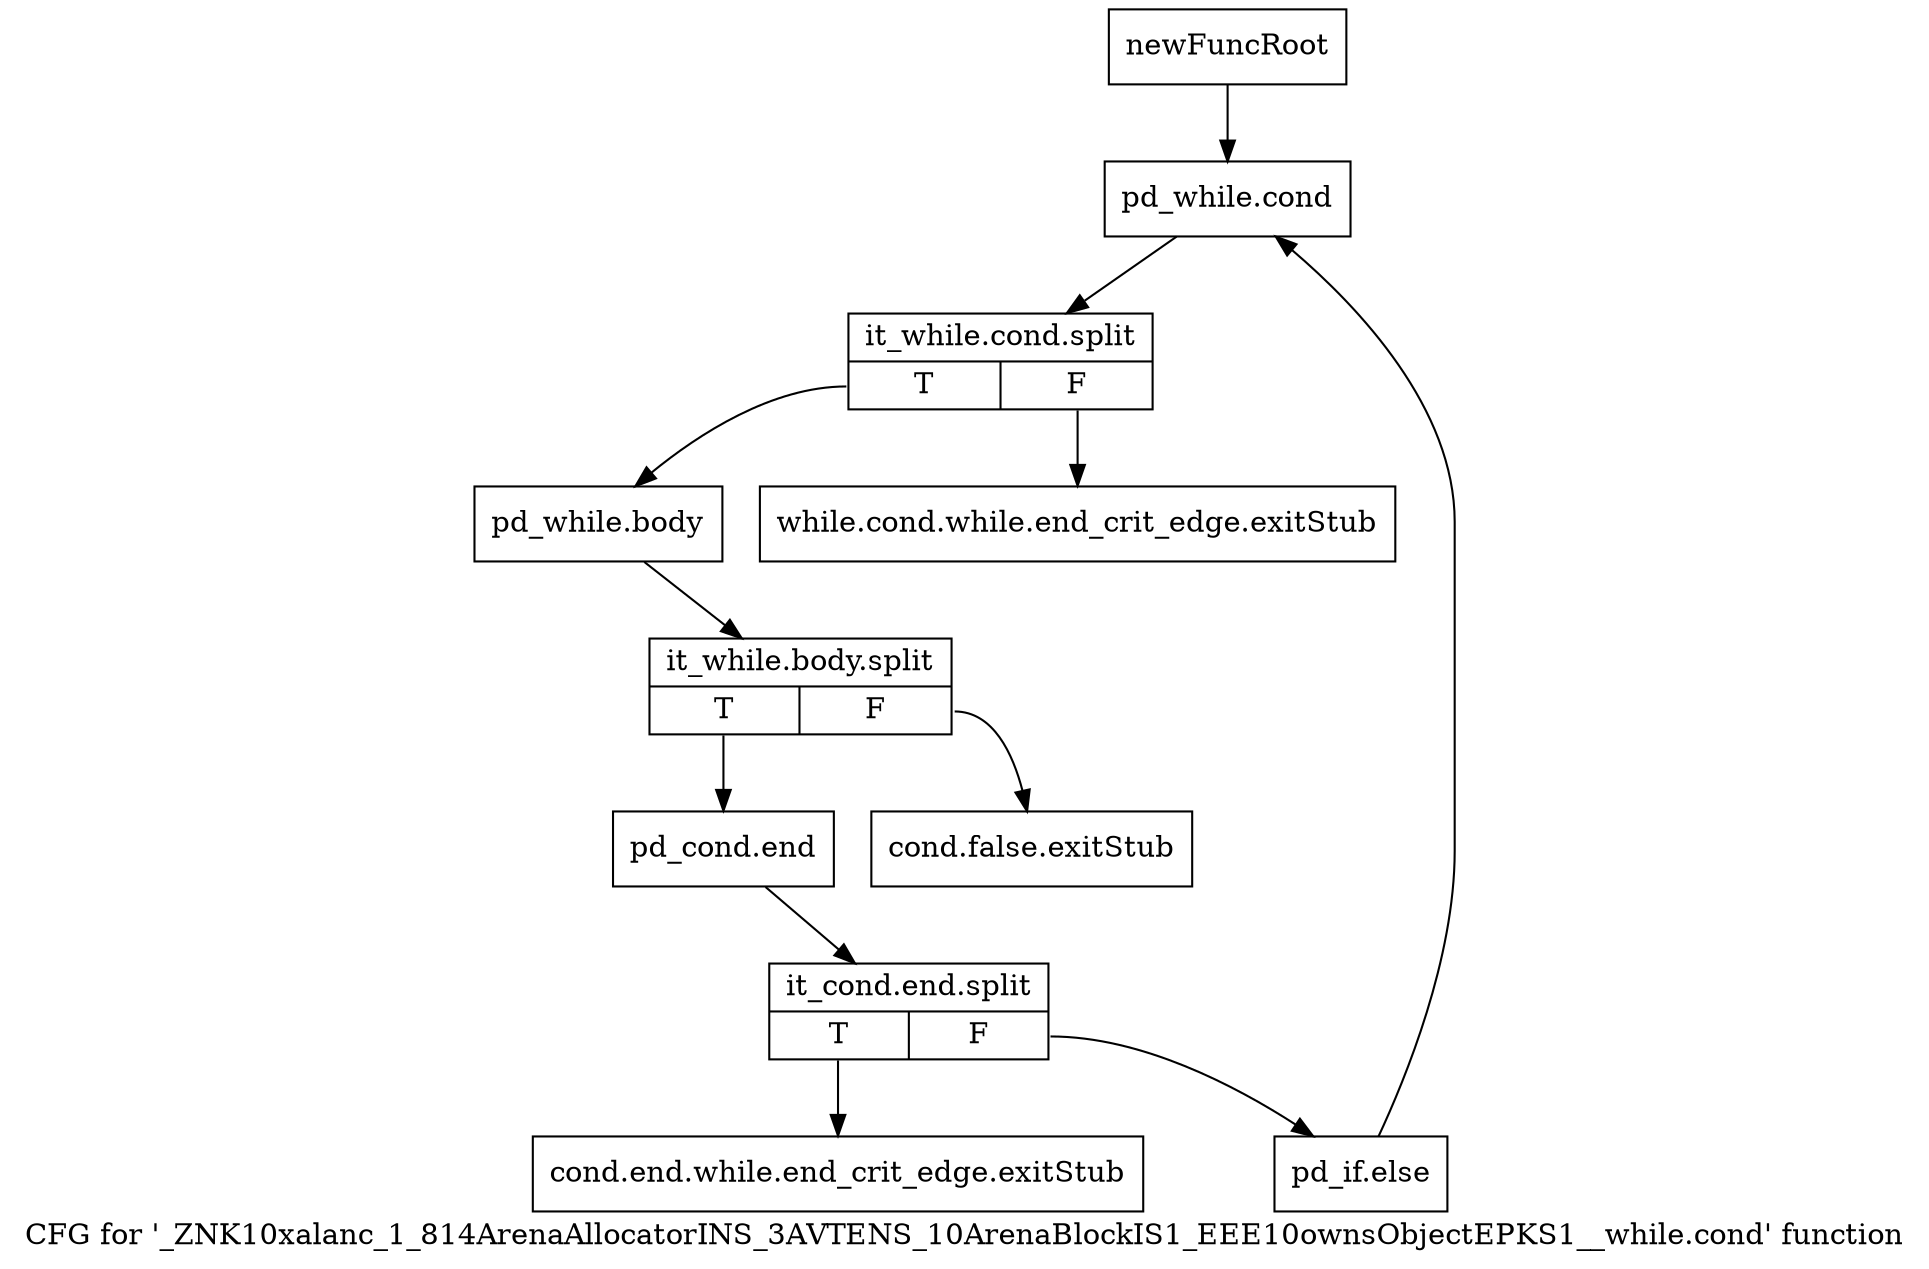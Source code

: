 digraph "CFG for '_ZNK10xalanc_1_814ArenaAllocatorINS_3AVTENS_10ArenaBlockIS1_EEE10ownsObjectEPKS1__while.cond' function" {
	label="CFG for '_ZNK10xalanc_1_814ArenaAllocatorINS_3AVTENS_10ArenaBlockIS1_EEE10ownsObjectEPKS1__while.cond' function";

	Node0x838a510 [shape=record,label="{newFuncRoot}"];
	Node0x838a510 -> Node0x838a740;
	Node0x838a560 [shape=record,label="{while.cond.while.end_crit_edge.exitStub}"];
	Node0x838a5b0 [shape=record,label="{cond.false.exitStub}"];
	Node0x838a600 [shape=record,label="{cond.end.while.end_crit_edge.exitStub}"];
	Node0x838a740 [shape=record,label="{pd_while.cond}"];
	Node0x838a740 -> Node0xd180240;
	Node0xd180240 [shape=record,label="{it_while.cond.split|{<s0>T|<s1>F}}"];
	Node0xd180240:s0 -> Node0x838a790;
	Node0xd180240:s1 -> Node0x838a560;
	Node0x838a790 [shape=record,label="{pd_while.body}"];
	Node0x838a790 -> Node0xd1803d0;
	Node0xd1803d0 [shape=record,label="{it_while.body.split|{<s0>T|<s1>F}}"];
	Node0xd1803d0:s0 -> Node0x838a7e0;
	Node0xd1803d0:s1 -> Node0x838a5b0;
	Node0x838a7e0 [shape=record,label="{pd_cond.end}"];
	Node0x838a7e0 -> Node0xd180330;
	Node0xd180330 [shape=record,label="{it_cond.end.split|{<s0>T|<s1>F}}"];
	Node0xd180330:s0 -> Node0x838a600;
	Node0xd180330:s1 -> Node0x838a830;
	Node0x838a830 [shape=record,label="{pd_if.else}"];
	Node0x838a830 -> Node0x838a740;
}
